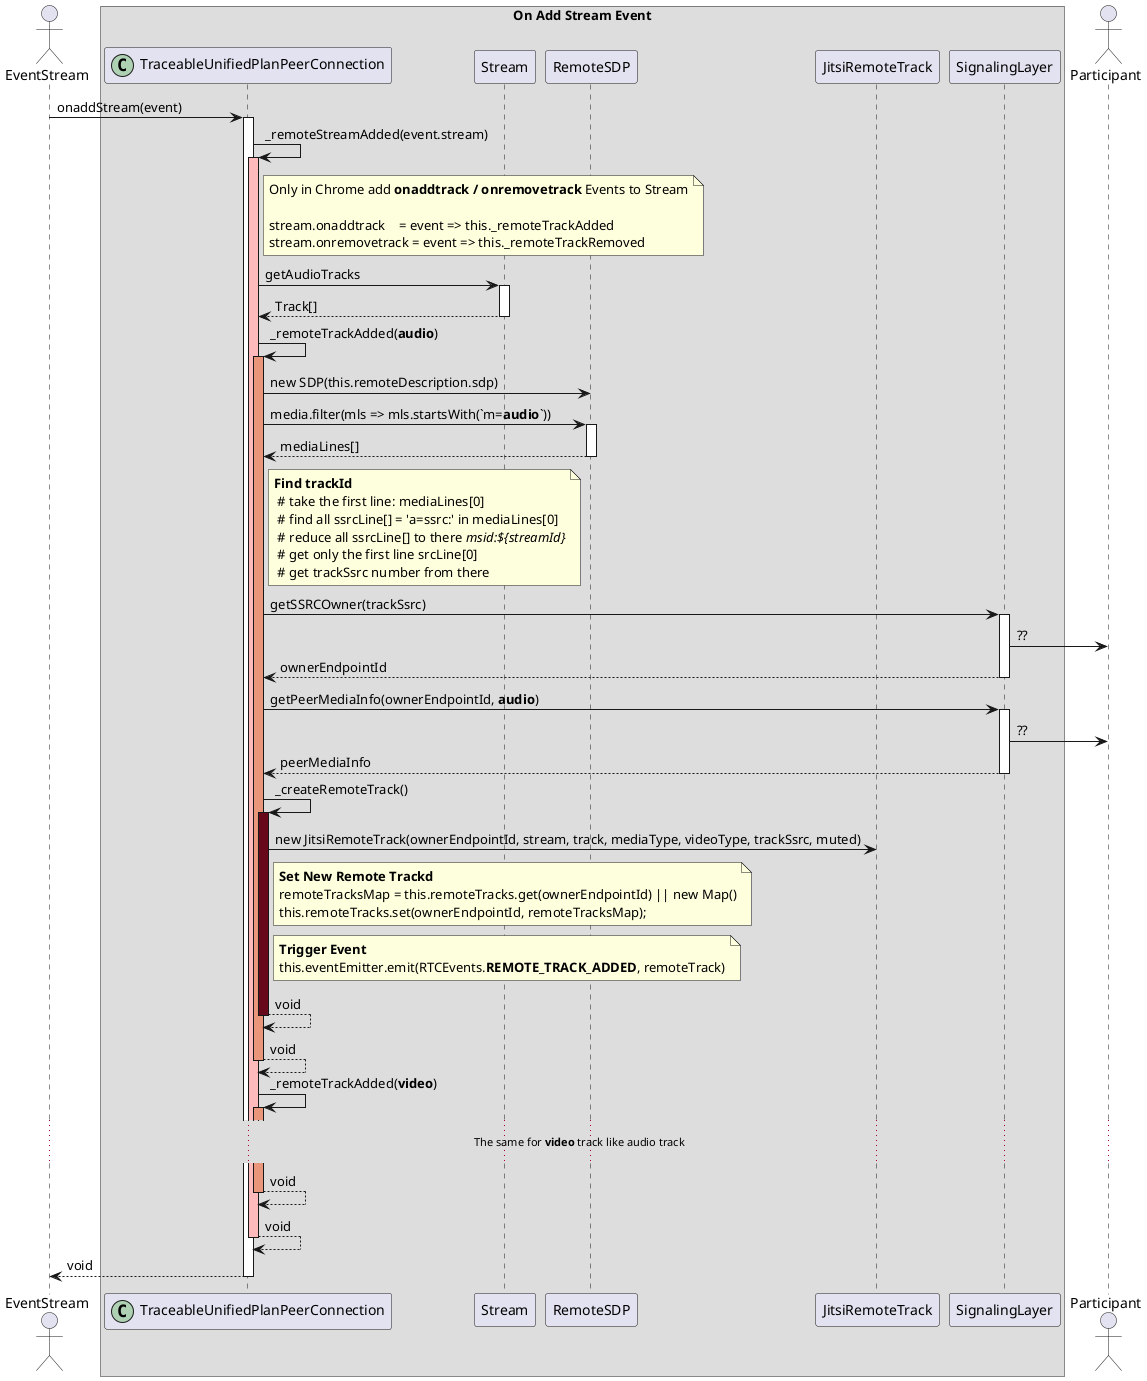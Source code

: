 @startuml
actor EventStream
box "On Add Stream Event"
participant TraceableUnifiedPlanPeerConnection<<(C,#ADD1B2)>>
participant Stream
participant RemoteSDP
participant JitsiRemoteTrack
participant SignalingLayer
end box
actor Participant

EventStream -> TraceableUnifiedPlanPeerConnection ++ : onaddStream(event)
    TraceableUnifiedPlanPeerConnection -> TraceableUnifiedPlanPeerConnection ++  #FFBBBB :_remoteStreamAdded(event.stream)
        note right TraceableUnifiedPlanPeerConnection
         Only in Chrome add <b>onaddtrack / onremovetrack</b> Events to Stream

         stream.onaddtrack    = event => this._remoteTrackAdded
         stream.onremovetrack = event => this._remoteTrackRemoved
        end note
        TraceableUnifiedPlanPeerConnection -> Stream ++ : getAudioTracks
        return Track[]
        TraceableUnifiedPlanPeerConnection -> TraceableUnifiedPlanPeerConnection ++ #DarkSalmon : _remoteTrackAdded(<b>audio</b>)
        TraceableUnifiedPlanPeerConnection -> RemoteSDP: new SDP(this.remoteDescription.sdp)
        TraceableUnifiedPlanPeerConnection -> RemoteSDP ++ : media.filter(mls => mls.startsWith(`m=<b>audio</b>`))
        return mediaLines[]
                note right TraceableUnifiedPlanPeerConnection
                <b>Find trackId</b>
                 # take the first line: mediaLines[0]
                 # find all ssrcLine[] = 'a=ssrc:' in mediaLines[0]
                 # reduce all ssrcLine[] to there <i>msid:${streamId}</i>
                 # get only the first line srcLine[0]
                 # get trackSsrc number from there
                end note
                TraceableUnifiedPlanPeerConnection -> SignalingLayer ++ : getSSRCOwner(trackSsrc)
                    SignalingLayer -> Participant: ??
                return ownerEndpointId

                TraceableUnifiedPlanPeerConnection -> SignalingLayer ++ : getPeerMediaInfo(ownerEndpointId, <b>audio</b>)
                    SignalingLayer -> Participant: ??
                return peerMediaInfo

                TraceableUnifiedPlanPeerConnection -> TraceableUnifiedPlanPeerConnection ++ #68091b : _createRemoteTrack()
                TraceableUnifiedPlanPeerConnection -> JitsiRemoteTrack: new JitsiRemoteTrack(ownerEndpointId, stream, track, mediaType, videoType, trackSsrc, muted)
                note right TraceableUnifiedPlanPeerConnection
                <b>Set New Remote Trackd</b>
                remoteTracksMap = this.remoteTracks.get(ownerEndpointId) || new Map()
                this.remoteTracks.set(ownerEndpointId, remoteTracksMap);
                end note

                note right TraceableUnifiedPlanPeerConnection
                <b>Trigger Event</b>
                this.eventEmitter.emit(RTCEvents.<b>REMOTE_TRACK_ADDED</b>, remoteTrack)
                end note

                return void
        return void

        TraceableUnifiedPlanPeerConnection -> TraceableUnifiedPlanPeerConnection ++ #DarkSalmon : _remoteTrackAdded(<b>video</b>)
        ... The same for <b>video</b> track like audio track ...
        return void


    return void

return void

@enduml

